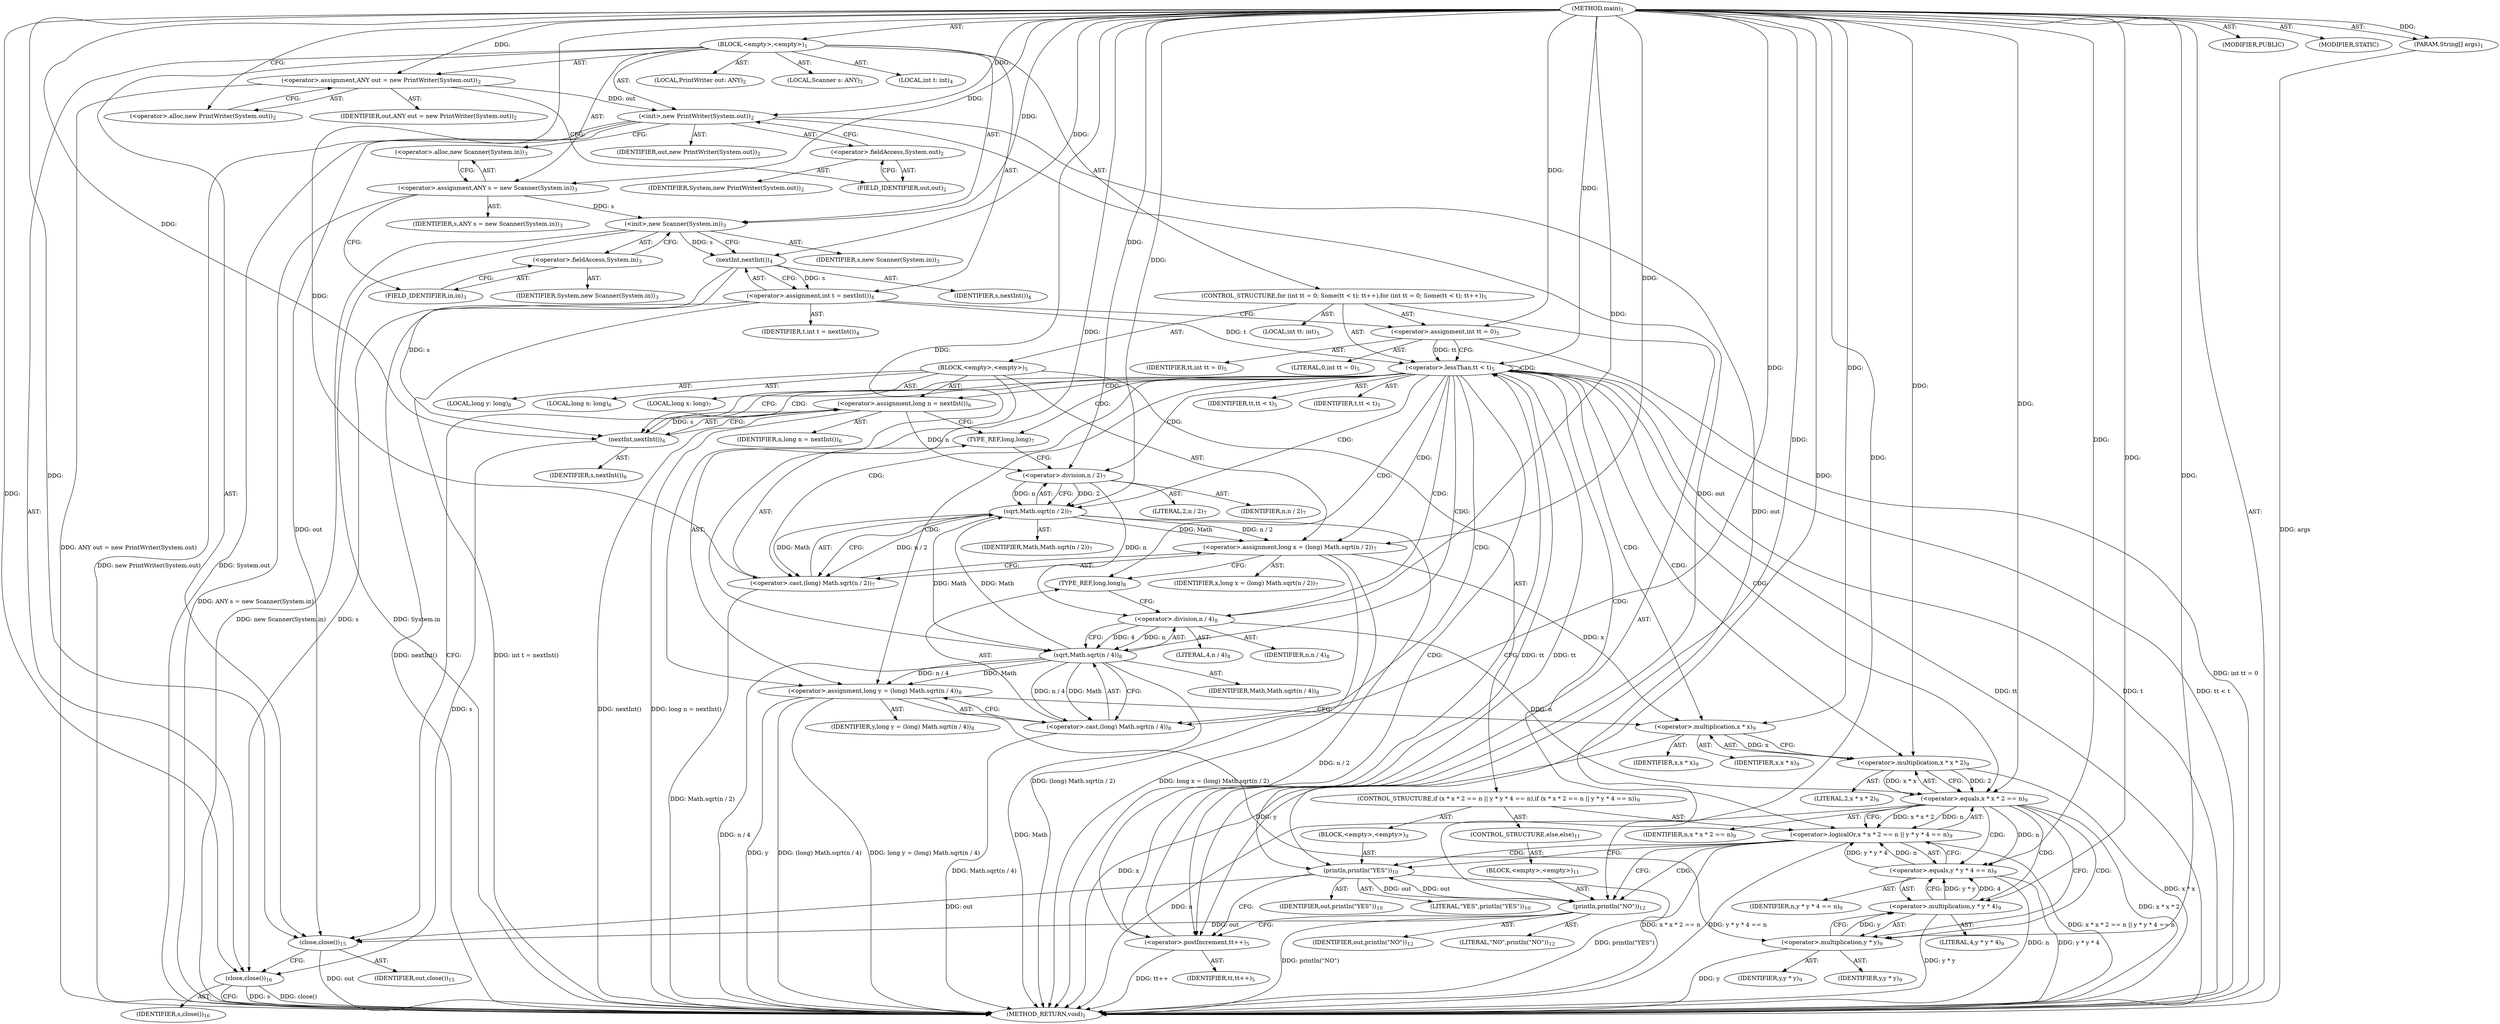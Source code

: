 digraph "main" {  
"21" [label = <(METHOD,main)<SUB>1</SUB>> ]
"22" [label = <(PARAM,String[] args)<SUB>1</SUB>> ]
"23" [label = <(BLOCK,&lt;empty&gt;,&lt;empty&gt;)<SUB>1</SUB>> ]
"4" [label = <(LOCAL,PrintWriter out: ANY)<SUB>2</SUB>> ]
"24" [label = <(&lt;operator&gt;.assignment,ANY out = new PrintWriter(System.out))<SUB>2</SUB>> ]
"25" [label = <(IDENTIFIER,out,ANY out = new PrintWriter(System.out))<SUB>2</SUB>> ]
"26" [label = <(&lt;operator&gt;.alloc,new PrintWriter(System.out))<SUB>2</SUB>> ]
"27" [label = <(&lt;init&gt;,new PrintWriter(System.out))<SUB>2</SUB>> ]
"3" [label = <(IDENTIFIER,out,new PrintWriter(System.out))<SUB>2</SUB>> ]
"28" [label = <(&lt;operator&gt;.fieldAccess,System.out)<SUB>2</SUB>> ]
"29" [label = <(IDENTIFIER,System,new PrintWriter(System.out))<SUB>2</SUB>> ]
"30" [label = <(FIELD_IDENTIFIER,out,out)<SUB>2</SUB>> ]
"6" [label = <(LOCAL,Scanner s: ANY)<SUB>3</SUB>> ]
"31" [label = <(&lt;operator&gt;.assignment,ANY s = new Scanner(System.in))<SUB>3</SUB>> ]
"32" [label = <(IDENTIFIER,s,ANY s = new Scanner(System.in))<SUB>3</SUB>> ]
"33" [label = <(&lt;operator&gt;.alloc,new Scanner(System.in))<SUB>3</SUB>> ]
"34" [label = <(&lt;init&gt;,new Scanner(System.in))<SUB>3</SUB>> ]
"5" [label = <(IDENTIFIER,s,new Scanner(System.in))<SUB>3</SUB>> ]
"35" [label = <(&lt;operator&gt;.fieldAccess,System.in)<SUB>3</SUB>> ]
"36" [label = <(IDENTIFIER,System,new Scanner(System.in))<SUB>3</SUB>> ]
"37" [label = <(FIELD_IDENTIFIER,in,in)<SUB>3</SUB>> ]
"38" [label = <(LOCAL,int t: int)<SUB>4</SUB>> ]
"39" [label = <(&lt;operator&gt;.assignment,int t = nextInt())<SUB>4</SUB>> ]
"40" [label = <(IDENTIFIER,t,int t = nextInt())<SUB>4</SUB>> ]
"41" [label = <(nextInt,nextInt())<SUB>4</SUB>> ]
"42" [label = <(IDENTIFIER,s,nextInt())<SUB>4</SUB>> ]
"43" [label = <(CONTROL_STRUCTURE,for (int tt = 0; Some(tt &lt; t); tt++),for (int tt = 0; Some(tt &lt; t); tt++))<SUB>5</SUB>> ]
"44" [label = <(LOCAL,int tt: int)<SUB>5</SUB>> ]
"45" [label = <(&lt;operator&gt;.assignment,int tt = 0)<SUB>5</SUB>> ]
"46" [label = <(IDENTIFIER,tt,int tt = 0)<SUB>5</SUB>> ]
"47" [label = <(LITERAL,0,int tt = 0)<SUB>5</SUB>> ]
"48" [label = <(&lt;operator&gt;.lessThan,tt &lt; t)<SUB>5</SUB>> ]
"49" [label = <(IDENTIFIER,tt,tt &lt; t)<SUB>5</SUB>> ]
"50" [label = <(IDENTIFIER,t,tt &lt; t)<SUB>5</SUB>> ]
"51" [label = <(&lt;operator&gt;.postIncrement,tt++)<SUB>5</SUB>> ]
"52" [label = <(IDENTIFIER,tt,tt++)<SUB>5</SUB>> ]
"53" [label = <(BLOCK,&lt;empty&gt;,&lt;empty&gt;)<SUB>5</SUB>> ]
"54" [label = <(LOCAL,long n: long)<SUB>6</SUB>> ]
"55" [label = <(&lt;operator&gt;.assignment,long n = nextInt())<SUB>6</SUB>> ]
"56" [label = <(IDENTIFIER,n,long n = nextInt())<SUB>6</SUB>> ]
"57" [label = <(nextInt,nextInt())<SUB>6</SUB>> ]
"58" [label = <(IDENTIFIER,s,nextInt())<SUB>6</SUB>> ]
"59" [label = <(LOCAL,long x: long)<SUB>7</SUB>> ]
"60" [label = <(&lt;operator&gt;.assignment,long x = (long) Math.sqrt(n / 2))<SUB>7</SUB>> ]
"61" [label = <(IDENTIFIER,x,long x = (long) Math.sqrt(n / 2))<SUB>7</SUB>> ]
"62" [label = <(&lt;operator&gt;.cast,(long) Math.sqrt(n / 2))<SUB>7</SUB>> ]
"63" [label = <(TYPE_REF,long,long)<SUB>7</SUB>> ]
"64" [label = <(sqrt,Math.sqrt(n / 2))<SUB>7</SUB>> ]
"65" [label = <(IDENTIFIER,Math,Math.sqrt(n / 2))<SUB>7</SUB>> ]
"66" [label = <(&lt;operator&gt;.division,n / 2)<SUB>7</SUB>> ]
"67" [label = <(IDENTIFIER,n,n / 2)<SUB>7</SUB>> ]
"68" [label = <(LITERAL,2,n / 2)<SUB>7</SUB>> ]
"69" [label = <(LOCAL,long y: long)<SUB>8</SUB>> ]
"70" [label = <(&lt;operator&gt;.assignment,long y = (long) Math.sqrt(n / 4))<SUB>8</SUB>> ]
"71" [label = <(IDENTIFIER,y,long y = (long) Math.sqrt(n / 4))<SUB>8</SUB>> ]
"72" [label = <(&lt;operator&gt;.cast,(long) Math.sqrt(n / 4))<SUB>8</SUB>> ]
"73" [label = <(TYPE_REF,long,long)<SUB>8</SUB>> ]
"74" [label = <(sqrt,Math.sqrt(n / 4))<SUB>8</SUB>> ]
"75" [label = <(IDENTIFIER,Math,Math.sqrt(n / 4))<SUB>8</SUB>> ]
"76" [label = <(&lt;operator&gt;.division,n / 4)<SUB>8</SUB>> ]
"77" [label = <(IDENTIFIER,n,n / 4)<SUB>8</SUB>> ]
"78" [label = <(LITERAL,4,n / 4)<SUB>8</SUB>> ]
"79" [label = <(CONTROL_STRUCTURE,if (x * x * 2 == n || y * y * 4 == n),if (x * x * 2 == n || y * y * 4 == n))<SUB>9</SUB>> ]
"80" [label = <(&lt;operator&gt;.logicalOr,x * x * 2 == n || y * y * 4 == n)<SUB>9</SUB>> ]
"81" [label = <(&lt;operator&gt;.equals,x * x * 2 == n)<SUB>9</SUB>> ]
"82" [label = <(&lt;operator&gt;.multiplication,x * x * 2)<SUB>9</SUB>> ]
"83" [label = <(&lt;operator&gt;.multiplication,x * x)<SUB>9</SUB>> ]
"84" [label = <(IDENTIFIER,x,x * x)<SUB>9</SUB>> ]
"85" [label = <(IDENTIFIER,x,x * x)<SUB>9</SUB>> ]
"86" [label = <(LITERAL,2,x * x * 2)<SUB>9</SUB>> ]
"87" [label = <(IDENTIFIER,n,x * x * 2 == n)<SUB>9</SUB>> ]
"88" [label = <(&lt;operator&gt;.equals,y * y * 4 == n)<SUB>9</SUB>> ]
"89" [label = <(&lt;operator&gt;.multiplication,y * y * 4)<SUB>9</SUB>> ]
"90" [label = <(&lt;operator&gt;.multiplication,y * y)<SUB>9</SUB>> ]
"91" [label = <(IDENTIFIER,y,y * y)<SUB>9</SUB>> ]
"92" [label = <(IDENTIFIER,y,y * y)<SUB>9</SUB>> ]
"93" [label = <(LITERAL,4,y * y * 4)<SUB>9</SUB>> ]
"94" [label = <(IDENTIFIER,n,y * y * 4 == n)<SUB>9</SUB>> ]
"95" [label = <(BLOCK,&lt;empty&gt;,&lt;empty&gt;)<SUB>9</SUB>> ]
"96" [label = <(println,println(&quot;YES&quot;))<SUB>10</SUB>> ]
"97" [label = <(IDENTIFIER,out,println(&quot;YES&quot;))<SUB>10</SUB>> ]
"98" [label = <(LITERAL,&quot;YES&quot;,println(&quot;YES&quot;))<SUB>10</SUB>> ]
"99" [label = <(CONTROL_STRUCTURE,else,else)<SUB>11</SUB>> ]
"100" [label = <(BLOCK,&lt;empty&gt;,&lt;empty&gt;)<SUB>11</SUB>> ]
"101" [label = <(println,println(&quot;NO&quot;))<SUB>12</SUB>> ]
"102" [label = <(IDENTIFIER,out,println(&quot;NO&quot;))<SUB>12</SUB>> ]
"103" [label = <(LITERAL,&quot;NO&quot;,println(&quot;NO&quot;))<SUB>12</SUB>> ]
"104" [label = <(close,close())<SUB>15</SUB>> ]
"105" [label = <(IDENTIFIER,out,close())<SUB>15</SUB>> ]
"106" [label = <(close,close())<SUB>16</SUB>> ]
"107" [label = <(IDENTIFIER,s,close())<SUB>16</SUB>> ]
"108" [label = <(MODIFIER,PUBLIC)> ]
"109" [label = <(MODIFIER,STATIC)> ]
"110" [label = <(METHOD_RETURN,void)<SUB>1</SUB>> ]
  "21" -> "22"  [ label = "AST: "] 
  "21" -> "23"  [ label = "AST: "] 
  "21" -> "108"  [ label = "AST: "] 
  "21" -> "109"  [ label = "AST: "] 
  "21" -> "110"  [ label = "AST: "] 
  "23" -> "4"  [ label = "AST: "] 
  "23" -> "24"  [ label = "AST: "] 
  "23" -> "27"  [ label = "AST: "] 
  "23" -> "6"  [ label = "AST: "] 
  "23" -> "31"  [ label = "AST: "] 
  "23" -> "34"  [ label = "AST: "] 
  "23" -> "38"  [ label = "AST: "] 
  "23" -> "39"  [ label = "AST: "] 
  "23" -> "43"  [ label = "AST: "] 
  "23" -> "104"  [ label = "AST: "] 
  "23" -> "106"  [ label = "AST: "] 
  "24" -> "25"  [ label = "AST: "] 
  "24" -> "26"  [ label = "AST: "] 
  "27" -> "3"  [ label = "AST: "] 
  "27" -> "28"  [ label = "AST: "] 
  "28" -> "29"  [ label = "AST: "] 
  "28" -> "30"  [ label = "AST: "] 
  "31" -> "32"  [ label = "AST: "] 
  "31" -> "33"  [ label = "AST: "] 
  "34" -> "5"  [ label = "AST: "] 
  "34" -> "35"  [ label = "AST: "] 
  "35" -> "36"  [ label = "AST: "] 
  "35" -> "37"  [ label = "AST: "] 
  "39" -> "40"  [ label = "AST: "] 
  "39" -> "41"  [ label = "AST: "] 
  "41" -> "42"  [ label = "AST: "] 
  "43" -> "44"  [ label = "AST: "] 
  "43" -> "45"  [ label = "AST: "] 
  "43" -> "48"  [ label = "AST: "] 
  "43" -> "51"  [ label = "AST: "] 
  "43" -> "53"  [ label = "AST: "] 
  "45" -> "46"  [ label = "AST: "] 
  "45" -> "47"  [ label = "AST: "] 
  "48" -> "49"  [ label = "AST: "] 
  "48" -> "50"  [ label = "AST: "] 
  "51" -> "52"  [ label = "AST: "] 
  "53" -> "54"  [ label = "AST: "] 
  "53" -> "55"  [ label = "AST: "] 
  "53" -> "59"  [ label = "AST: "] 
  "53" -> "60"  [ label = "AST: "] 
  "53" -> "69"  [ label = "AST: "] 
  "53" -> "70"  [ label = "AST: "] 
  "53" -> "79"  [ label = "AST: "] 
  "55" -> "56"  [ label = "AST: "] 
  "55" -> "57"  [ label = "AST: "] 
  "57" -> "58"  [ label = "AST: "] 
  "60" -> "61"  [ label = "AST: "] 
  "60" -> "62"  [ label = "AST: "] 
  "62" -> "63"  [ label = "AST: "] 
  "62" -> "64"  [ label = "AST: "] 
  "64" -> "65"  [ label = "AST: "] 
  "64" -> "66"  [ label = "AST: "] 
  "66" -> "67"  [ label = "AST: "] 
  "66" -> "68"  [ label = "AST: "] 
  "70" -> "71"  [ label = "AST: "] 
  "70" -> "72"  [ label = "AST: "] 
  "72" -> "73"  [ label = "AST: "] 
  "72" -> "74"  [ label = "AST: "] 
  "74" -> "75"  [ label = "AST: "] 
  "74" -> "76"  [ label = "AST: "] 
  "76" -> "77"  [ label = "AST: "] 
  "76" -> "78"  [ label = "AST: "] 
  "79" -> "80"  [ label = "AST: "] 
  "79" -> "95"  [ label = "AST: "] 
  "79" -> "99"  [ label = "AST: "] 
  "80" -> "81"  [ label = "AST: "] 
  "80" -> "88"  [ label = "AST: "] 
  "81" -> "82"  [ label = "AST: "] 
  "81" -> "87"  [ label = "AST: "] 
  "82" -> "83"  [ label = "AST: "] 
  "82" -> "86"  [ label = "AST: "] 
  "83" -> "84"  [ label = "AST: "] 
  "83" -> "85"  [ label = "AST: "] 
  "88" -> "89"  [ label = "AST: "] 
  "88" -> "94"  [ label = "AST: "] 
  "89" -> "90"  [ label = "AST: "] 
  "89" -> "93"  [ label = "AST: "] 
  "90" -> "91"  [ label = "AST: "] 
  "90" -> "92"  [ label = "AST: "] 
  "95" -> "96"  [ label = "AST: "] 
  "96" -> "97"  [ label = "AST: "] 
  "96" -> "98"  [ label = "AST: "] 
  "99" -> "100"  [ label = "AST: "] 
  "100" -> "101"  [ label = "AST: "] 
  "101" -> "102"  [ label = "AST: "] 
  "101" -> "103"  [ label = "AST: "] 
  "104" -> "105"  [ label = "AST: "] 
  "106" -> "107"  [ label = "AST: "] 
  "24" -> "30"  [ label = "CFG: "] 
  "27" -> "33"  [ label = "CFG: "] 
  "31" -> "37"  [ label = "CFG: "] 
  "34" -> "41"  [ label = "CFG: "] 
  "39" -> "45"  [ label = "CFG: "] 
  "104" -> "106"  [ label = "CFG: "] 
  "106" -> "110"  [ label = "CFG: "] 
  "26" -> "24"  [ label = "CFG: "] 
  "28" -> "27"  [ label = "CFG: "] 
  "33" -> "31"  [ label = "CFG: "] 
  "35" -> "34"  [ label = "CFG: "] 
  "41" -> "39"  [ label = "CFG: "] 
  "45" -> "48"  [ label = "CFG: "] 
  "48" -> "57"  [ label = "CFG: "] 
  "48" -> "104"  [ label = "CFG: "] 
  "51" -> "48"  [ label = "CFG: "] 
  "30" -> "28"  [ label = "CFG: "] 
  "37" -> "35"  [ label = "CFG: "] 
  "55" -> "63"  [ label = "CFG: "] 
  "60" -> "73"  [ label = "CFG: "] 
  "70" -> "83"  [ label = "CFG: "] 
  "57" -> "55"  [ label = "CFG: "] 
  "62" -> "60"  [ label = "CFG: "] 
  "72" -> "70"  [ label = "CFG: "] 
  "80" -> "96"  [ label = "CFG: "] 
  "80" -> "101"  [ label = "CFG: "] 
  "63" -> "66"  [ label = "CFG: "] 
  "64" -> "62"  [ label = "CFG: "] 
  "73" -> "76"  [ label = "CFG: "] 
  "74" -> "72"  [ label = "CFG: "] 
  "81" -> "80"  [ label = "CFG: "] 
  "81" -> "90"  [ label = "CFG: "] 
  "88" -> "80"  [ label = "CFG: "] 
  "96" -> "51"  [ label = "CFG: "] 
  "66" -> "64"  [ label = "CFG: "] 
  "76" -> "74"  [ label = "CFG: "] 
  "82" -> "81"  [ label = "CFG: "] 
  "89" -> "88"  [ label = "CFG: "] 
  "101" -> "51"  [ label = "CFG: "] 
  "83" -> "82"  [ label = "CFG: "] 
  "90" -> "89"  [ label = "CFG: "] 
  "21" -> "26"  [ label = "CFG: "] 
  "22" -> "110"  [ label = "DDG: args"] 
  "24" -> "110"  [ label = "DDG: ANY out = new PrintWriter(System.out)"] 
  "27" -> "110"  [ label = "DDG: System.out"] 
  "27" -> "110"  [ label = "DDG: new PrintWriter(System.out)"] 
  "31" -> "110"  [ label = "DDG: ANY s = new Scanner(System.in)"] 
  "34" -> "110"  [ label = "DDG: System.in"] 
  "34" -> "110"  [ label = "DDG: new Scanner(System.in)"] 
  "39" -> "110"  [ label = "DDG: nextInt()"] 
  "39" -> "110"  [ label = "DDG: int t = nextInt()"] 
  "45" -> "110"  [ label = "DDG: int tt = 0"] 
  "48" -> "110"  [ label = "DDG: tt"] 
  "48" -> "110"  [ label = "DDG: t"] 
  "48" -> "110"  [ label = "DDG: tt &lt; t"] 
  "104" -> "110"  [ label = "DDG: out"] 
  "106" -> "110"  [ label = "DDG: s"] 
  "106" -> "110"  [ label = "DDG: close()"] 
  "55" -> "110"  [ label = "DDG: nextInt()"] 
  "55" -> "110"  [ label = "DDG: long n = nextInt()"] 
  "64" -> "110"  [ label = "DDG: n / 2"] 
  "62" -> "110"  [ label = "DDG: Math.sqrt(n / 2)"] 
  "60" -> "110"  [ label = "DDG: (long) Math.sqrt(n / 2)"] 
  "60" -> "110"  [ label = "DDG: long x = (long) Math.sqrt(n / 2)"] 
  "70" -> "110"  [ label = "DDG: y"] 
  "74" -> "110"  [ label = "DDG: Math"] 
  "74" -> "110"  [ label = "DDG: n / 4"] 
  "72" -> "110"  [ label = "DDG: Math.sqrt(n / 4)"] 
  "70" -> "110"  [ label = "DDG: (long) Math.sqrt(n / 4)"] 
  "70" -> "110"  [ label = "DDG: long y = (long) Math.sqrt(n / 4)"] 
  "83" -> "110"  [ label = "DDG: x"] 
  "82" -> "110"  [ label = "DDG: x * x"] 
  "81" -> "110"  [ label = "DDG: x * x * 2"] 
  "81" -> "110"  [ label = "DDG: n"] 
  "80" -> "110"  [ label = "DDG: x * x * 2 == n"] 
  "90" -> "110"  [ label = "DDG: y"] 
  "89" -> "110"  [ label = "DDG: y * y"] 
  "88" -> "110"  [ label = "DDG: y * y * 4"] 
  "88" -> "110"  [ label = "DDG: n"] 
  "80" -> "110"  [ label = "DDG: y * y * 4 == n"] 
  "80" -> "110"  [ label = "DDG: x * x * 2 == n || y * y * 4 == n"] 
  "101" -> "110"  [ label = "DDG: println(&quot;NO&quot;)"] 
  "96" -> "110"  [ label = "DDG: println(&quot;YES&quot;)"] 
  "51" -> "110"  [ label = "DDG: tt++"] 
  "21" -> "22"  [ label = "DDG: "] 
  "21" -> "24"  [ label = "DDG: "] 
  "21" -> "31"  [ label = "DDG: "] 
  "41" -> "39"  [ label = "DDG: s"] 
  "24" -> "27"  [ label = "DDG: out"] 
  "21" -> "27"  [ label = "DDG: "] 
  "31" -> "34"  [ label = "DDG: s"] 
  "21" -> "34"  [ label = "DDG: "] 
  "21" -> "45"  [ label = "DDG: "] 
  "27" -> "104"  [ label = "DDG: out"] 
  "101" -> "104"  [ label = "DDG: out"] 
  "96" -> "104"  [ label = "DDG: out"] 
  "21" -> "104"  [ label = "DDG: "] 
  "41" -> "106"  [ label = "DDG: s"] 
  "57" -> "106"  [ label = "DDG: s"] 
  "21" -> "106"  [ label = "DDG: "] 
  "34" -> "41"  [ label = "DDG: s"] 
  "21" -> "41"  [ label = "DDG: "] 
  "45" -> "48"  [ label = "DDG: tt"] 
  "51" -> "48"  [ label = "DDG: tt"] 
  "21" -> "48"  [ label = "DDG: "] 
  "39" -> "48"  [ label = "DDG: t"] 
  "48" -> "51"  [ label = "DDG: tt"] 
  "21" -> "51"  [ label = "DDG: "] 
  "57" -> "55"  [ label = "DDG: s"] 
  "21" -> "60"  [ label = "DDG: "] 
  "64" -> "60"  [ label = "DDG: Math"] 
  "64" -> "60"  [ label = "DDG: n / 2"] 
  "21" -> "70"  [ label = "DDG: "] 
  "74" -> "70"  [ label = "DDG: Math"] 
  "74" -> "70"  [ label = "DDG: n / 4"] 
  "41" -> "57"  [ label = "DDG: s"] 
  "21" -> "57"  [ label = "DDG: "] 
  "21" -> "62"  [ label = "DDG: "] 
  "64" -> "62"  [ label = "DDG: Math"] 
  "64" -> "62"  [ label = "DDG: n / 2"] 
  "21" -> "72"  [ label = "DDG: "] 
  "74" -> "72"  [ label = "DDG: Math"] 
  "74" -> "72"  [ label = "DDG: n / 4"] 
  "81" -> "80"  [ label = "DDG: x * x * 2"] 
  "81" -> "80"  [ label = "DDG: n"] 
  "88" -> "80"  [ label = "DDG: y * y * 4"] 
  "88" -> "80"  [ label = "DDG: n"] 
  "74" -> "64"  [ label = "DDG: Math"] 
  "21" -> "64"  [ label = "DDG: "] 
  "66" -> "64"  [ label = "DDG: n"] 
  "66" -> "64"  [ label = "DDG: 2"] 
  "64" -> "74"  [ label = "DDG: Math"] 
  "21" -> "74"  [ label = "DDG: "] 
  "76" -> "74"  [ label = "DDG: n"] 
  "76" -> "74"  [ label = "DDG: 4"] 
  "82" -> "81"  [ label = "DDG: x * x"] 
  "82" -> "81"  [ label = "DDG: 2"] 
  "76" -> "81"  [ label = "DDG: n"] 
  "21" -> "81"  [ label = "DDG: "] 
  "89" -> "88"  [ label = "DDG: y * y"] 
  "89" -> "88"  [ label = "DDG: 4"] 
  "81" -> "88"  [ label = "DDG: n"] 
  "21" -> "88"  [ label = "DDG: "] 
  "27" -> "96"  [ label = "DDG: out"] 
  "101" -> "96"  [ label = "DDG: out"] 
  "21" -> "96"  [ label = "DDG: "] 
  "55" -> "66"  [ label = "DDG: n"] 
  "21" -> "66"  [ label = "DDG: "] 
  "66" -> "76"  [ label = "DDG: n"] 
  "21" -> "76"  [ label = "DDG: "] 
  "83" -> "82"  [ label = "DDG: x"] 
  "21" -> "82"  [ label = "DDG: "] 
  "90" -> "89"  [ label = "DDG: y"] 
  "21" -> "89"  [ label = "DDG: "] 
  "27" -> "101"  [ label = "DDG: out"] 
  "96" -> "101"  [ label = "DDG: out"] 
  "21" -> "101"  [ label = "DDG: "] 
  "60" -> "83"  [ label = "DDG: x"] 
  "21" -> "83"  [ label = "DDG: "] 
  "70" -> "90"  [ label = "DDG: y"] 
  "21" -> "90"  [ label = "DDG: "] 
  "48" -> "48"  [ label = "CDG: "] 
  "48" -> "60"  [ label = "CDG: "] 
  "48" -> "73"  [ label = "CDG: "] 
  "48" -> "64"  [ label = "CDG: "] 
  "48" -> "51"  [ label = "CDG: "] 
  "48" -> "57"  [ label = "CDG: "] 
  "48" -> "66"  [ label = "CDG: "] 
  "48" -> "81"  [ label = "CDG: "] 
  "48" -> "72"  [ label = "CDG: "] 
  "48" -> "74"  [ label = "CDG: "] 
  "48" -> "76"  [ label = "CDG: "] 
  "48" -> "82"  [ label = "CDG: "] 
  "48" -> "80"  [ label = "CDG: "] 
  "48" -> "83"  [ label = "CDG: "] 
  "48" -> "70"  [ label = "CDG: "] 
  "48" -> "63"  [ label = "CDG: "] 
  "48" -> "55"  [ label = "CDG: "] 
  "48" -> "62"  [ label = "CDG: "] 
  "80" -> "96"  [ label = "CDG: "] 
  "80" -> "101"  [ label = "CDG: "] 
  "81" -> "89"  [ label = "CDG: "] 
  "81" -> "90"  [ label = "CDG: "] 
  "81" -> "88"  [ label = "CDG: "] 
}
